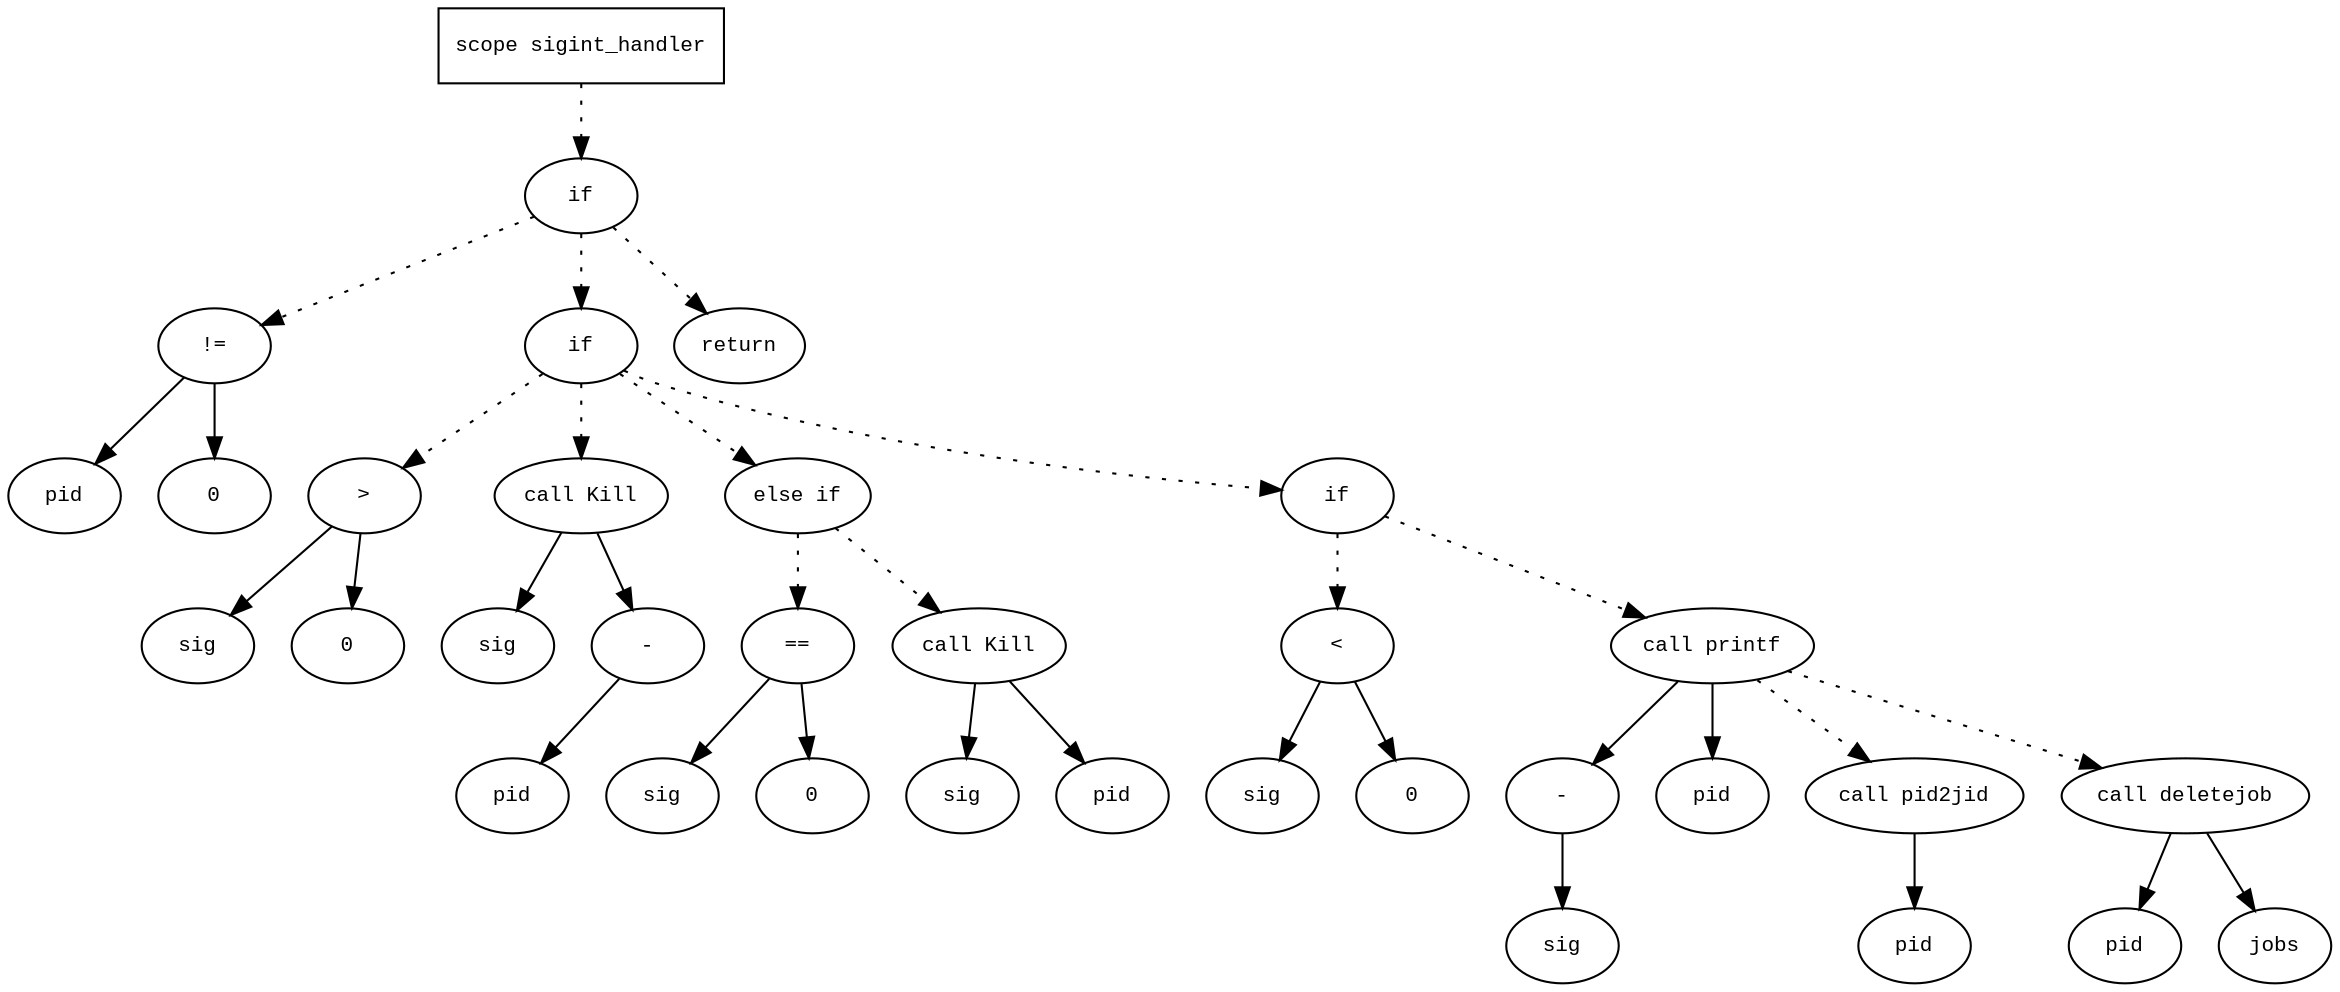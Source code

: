 digraph AST {
  graph [fontname="Times New Roman",fontsize=10];
  node  [fontname="Courier New",fontsize=10];
  edge  [fontname="Times New Roman",fontsize=10];

  node1 [label="scope sigint_handler",shape=box];
  node2 [label="if",shape=ellipse];
  node1 -> node2 [style=dotted];
  node3 [label="!=",shape=ellipse];
  node4 [label="pid",shape=ellipse];
  node3 -> node4;
  node5 [label="0",shape=ellipse];
  node3 -> node5;
  node2 -> node3 [style=dotted];
  node6 [label="if",shape=ellipse];
  node2 -> node6 [style=dotted];
  node7 [label=">",shape=ellipse];
  node8 [label="sig",shape=ellipse];
  node7 -> node8;
  node9 [label="0",shape=ellipse];
  node7 -> node9;
  node6 -> node7 [style=dotted];
  node10 [label="call Kill",shape=ellipse];
  node11 [label="sig",shape=ellipse];
  node10 -> node11;
  node12 [label="-",shape=ellipse];
  node13 [label="pid",shape=ellipse];
  node12 -> node13;
  node10 -> node12;
  node6 -> node10 [style=dotted];
  node14 [label="else if",shape=ellipse];
  node6 -> node14 [style=dotted];
  node15 [label="==",shape=ellipse];
  node16 [label="sig",shape=ellipse];
  node15 -> node16;
  node17 [label="0",shape=ellipse];
  node15 -> node17;
  node14 -> node15 [style=dotted];
  node18 [label="call Kill",shape=ellipse];
  node19 [label="sig",shape=ellipse];
  node18 -> node19;
  node20 [label="pid",shape=ellipse];
  node18 -> node20;
  node14 -> node18 [style=dotted];
  node21 [label="if",shape=ellipse];
  node6 -> node21 [style=dotted];
  node22 [label="<",shape=ellipse];
  node23 [label="sig",shape=ellipse];
  node22 -> node23;
  node24 [label="0",shape=ellipse];
  node22 -> node24;
  node21 -> node22 [style=dotted];
  node25 [label="call printf",shape=ellipse];
  node26 [label="-",shape=ellipse];
  node27 [label="sig",shape=ellipse];
  node26 -> node27;
  node25 -> node26;
  node28 [label="pid",shape=ellipse];
  node25 -> node28;
  node29 [label="call pid2jid",shape=ellipse];
  node30 [label="pid",shape=ellipse];
  node29 -> node30;
  node25 -> node29 [style=dotted];
  node21 -> node25 [style=dotted];
  node31 [label="call deletejob",shape=ellipse];
  node32 [label="pid",shape=ellipse];
  node31 -> node32;
  node33 [label="jobs",shape=ellipse];
  node31 -> node33;
  node25 -> node31 [style=dotted];
  node34 [label="return",shape=ellipse];
  node2 -> node34 [style=dotted];
} 
